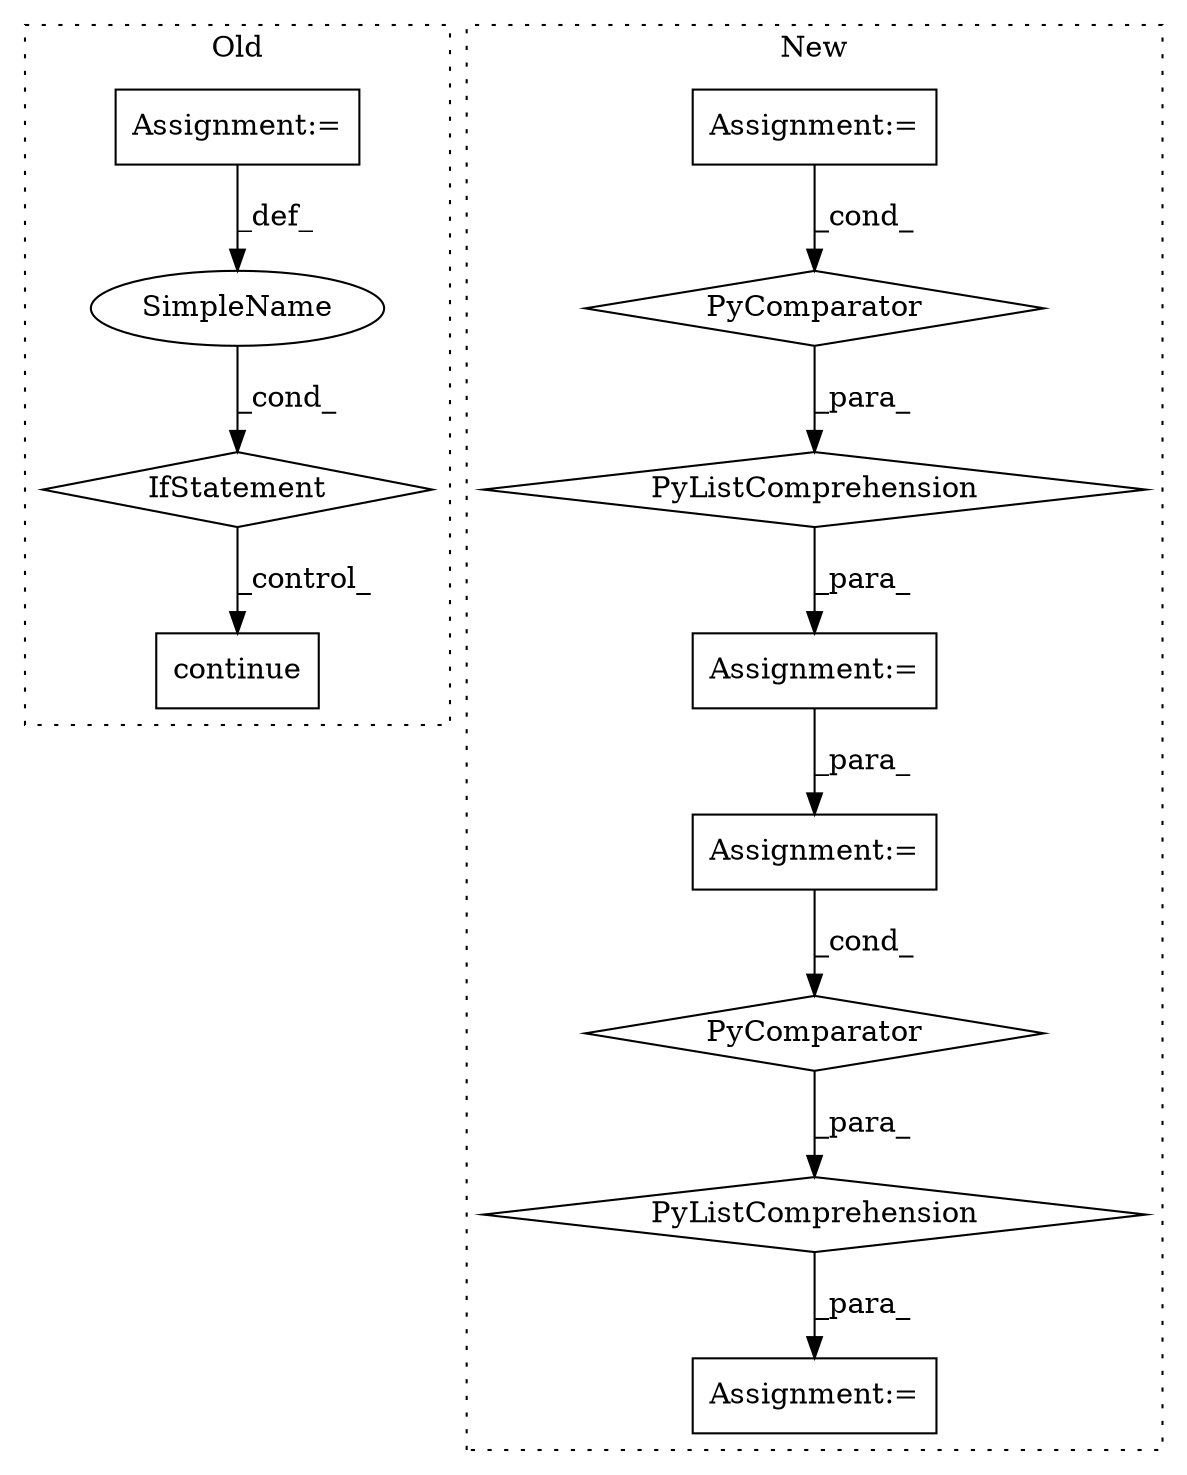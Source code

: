 digraph G {
subgraph cluster0 {
1 [label="continue" a="18" s="9514" l="9" shape="box"];
4 [label="IfStatement" a="25" s="9254,9298" l="14,2" shape="diamond"];
5 [label="SimpleName" a="42" s="" l="" shape="ellipse"];
6 [label="Assignment:=" a="7" s="8779" l="1" shape="box"];
label = "Old";
style="dotted";
}
subgraph cluster1 {
2 [label="PyComparator" a="113" s="9039" l="28" shape="diamond"];
3 [label="Assignment:=" a="7" s="9039" l="28" shape="box"];
7 [label="Assignment:=" a="7" s="8352" l="38" shape="box"];
8 [label="PyListComprehension" a="109" s="8280" l="118" shape="diamond"];
9 [label="PyComparator" a="113" s="8352" l="38" shape="diamond"];
10 [label="PyListComprehension" a="109" s="8968" l="107" shape="diamond"];
11 [label="Assignment:=" a="7" s="8268" l="12" shape="box"];
12 [label="Assignment:=" a="7" s="8956" l="12" shape="box"];
label = "New";
style="dotted";
}
2 -> 10 [label="_para_"];
3 -> 2 [label="_cond_"];
4 -> 1 [label="_control_"];
5 -> 4 [label="_cond_"];
6 -> 5 [label="_def_"];
7 -> 9 [label="_cond_"];
8 -> 11 [label="_para_"];
9 -> 8 [label="_para_"];
10 -> 12 [label="_para_"];
11 -> 3 [label="_para_"];
}